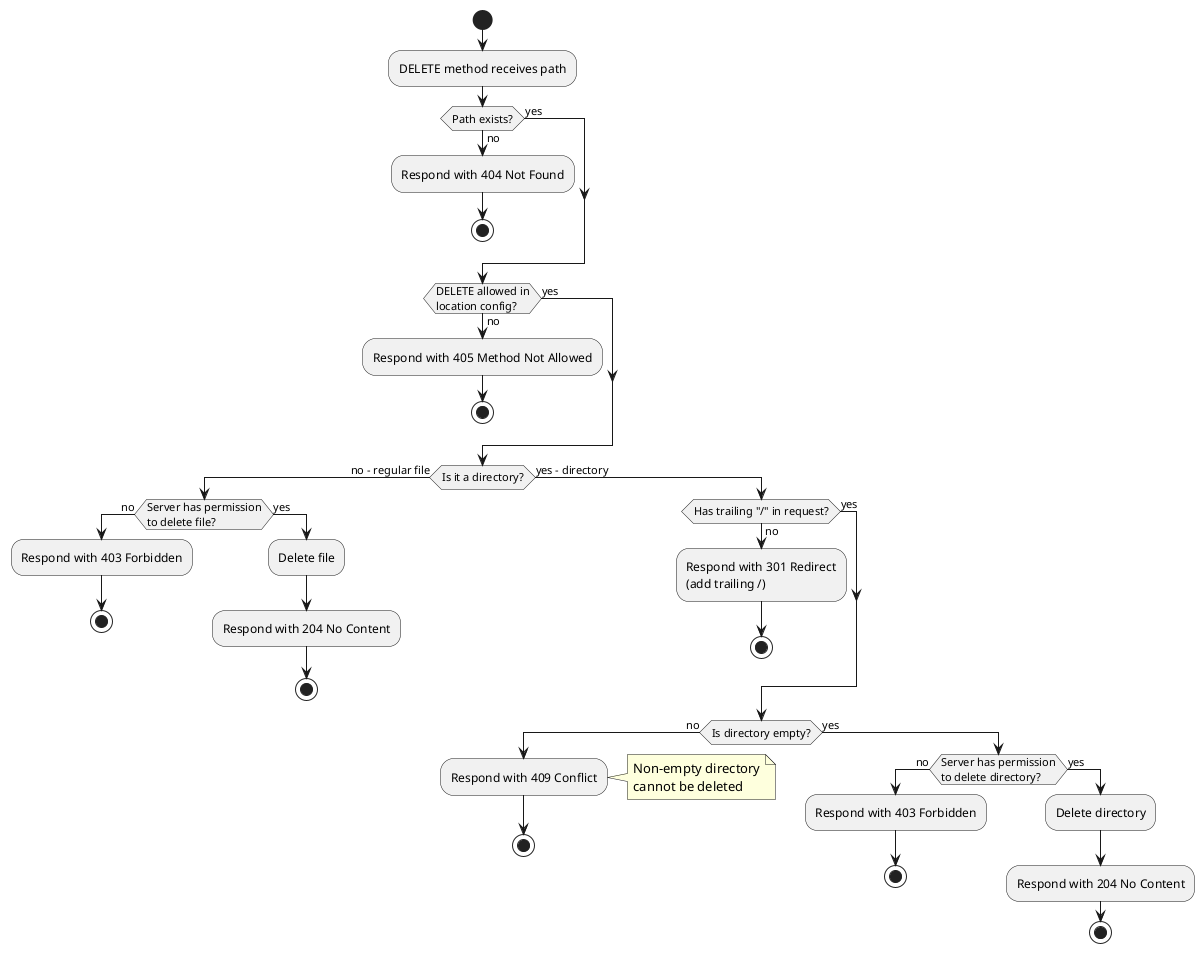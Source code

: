 @startuml
start

:DELETE method receives path;

if (Path exists?) then (no)
  :Respond with 404 Not Found;
  stop
else (yes)
endif

if (DELETE allowed in\nlocation config?) then (no)
  :Respond with 405 Method Not Allowed;
  stop
else (yes)
endif

if (Is it a directory?) then (no - regular file)
  if (Server has permission\nto delete file?) then (no)
    :Respond with 403 Forbidden;
    stop
  else (yes)
    :Delete file;
    :Respond with 204 No Content;
    stop
  endif
else (yes - directory)
  if (Has trailing "/" in request?) then (no)
    :Respond with 301 Redirect\n(add trailing /);
    stop
  else (yes)
  endif
  
  if (Is directory empty?) then (no)
    :Respond with 409 Conflict;
    note right
      Non-empty directory
      cannot be deleted
    end note
    stop
  else (yes)
    if (Server has permission\nto delete directory?) then (no)
      :Respond with 403 Forbidden;
      stop
    else (yes)
      :Delete directory;
      :Respond with 204 No Content;
      stop
    endif
  endif
endif

@enduml